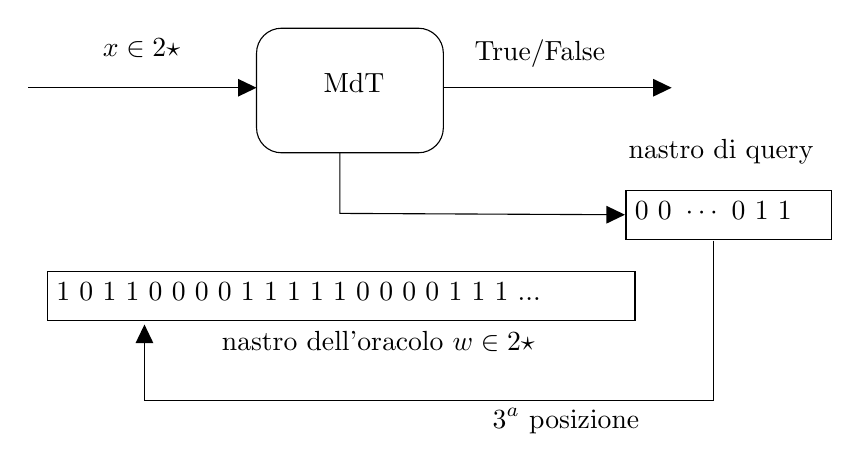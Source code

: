 \begin{tikzpicture}[x=0.75pt,y=0.75pt,yscale=-1,xscale=1]
	\draw (280,152) .. controls (280,145.37) and (285.37,140) .. (292,140) -- (358,140) .. controls (364.63,140) and (370,145.37) .. (370,152) -- (370,188) .. controls (370,194.63) and (364.63,200) .. (358,200) -- (292,200) .. controls (285.37,200) and (280,194.63) .. (280,188) -- cycle ;
	\draw (170,168.67) -- (277,168.67) ;
	\draw [shift={(280,168.67)}, rotate = 180] [fill={rgb, 255:red, 0; green, 0; blue, 0 }  ][line width=0.08]  [draw opacity=0] (8.93,-4.29) -- (0,0) -- (8.93,4.29) -- cycle    ;
	\draw (370,168.67) -- (477,168.67) ;
	\draw [shift={(480,168.67)}, rotate = 180] [fill={rgb, 255:red, 0; green, 0; blue, 0 }  ][line width=0.08]  [draw opacity=0] (8.93,-4.29) -- (0,0) -- (8.93,4.29) -- cycle    ;
	\draw (320.13,199.88) -- (320.13,214.71) -- (320.13,229.21) -- (454.13,229.85) -- (454.5,229.85) ;
	\draw [shift={(457.5,229.85)}, rotate = 180] [fill={rgb, 255:red, 0; green, 0; blue, 0 }  ][line width=0.08]  [draw opacity=0] (8.93,-4.29) -- (0,0) -- (8.93,4.29) -- cycle    ;
	\draw (500,242.31) -- (500,319.25) -- (226,319.25) -- (226,285.75) ;
	\draw [shift={(226,282.75)}, rotate = 90] [fill={rgb, 255:red, 0; green, 0; blue, 0 }  ][line width=0.08]  [draw opacity=0] (8.93,-4.29) -- (0,0) -- (8.93,4.29) -- cycle    ;

	\draw (311,160.67) node [anchor=north west][inner sep=0.75pt]   [align=left] {MdT};
	\draw (204.67,144) node [anchor=north west][inner sep=0.75pt]   [align=left] {$\displaystyle x\in 2\star$};
	\draw (383.83,144.5) node [anchor=north west][inner sep=0.75pt]   [align=left] {True/False};
	\draw (179.33,257) -- (462.33,257) -- (462.33,281) -- (179.33,281) -- cycle  ;
	\draw (182.33,261.4) node [anchor=north west][inner sep=0.75pt]    {$1\ 0\ 1\ 1\ 0\ 0\ 0\ 0\ 1\ 1\ 1\ 1\ 1\ 0\ 0\ 0\ 0\ 1\ 1\ 1\ ...\ $};
	\draw (262,284.83) node [anchor=north west][inner sep=0.75pt]   [align=left] {nastro dell'oracolo $\displaystyle w\in 2\star$};
	\draw (458,218) -- (557,218) -- (557,242) -- (458,242) -- cycle  ;
	\draw (461,222.4) node [anchor=north west][inner sep=0.75pt]    {$0\ 0\ \cdots \ 0\ 1\ 1$};
	\draw (458,192) node [anchor=north west][inner sep=0.75pt]   [align=left] {nastro di query};
	\draw (392.5,322) node [anchor=north west][inner sep=0.75pt]   [align=left] {$\displaystyle 3^{a}$ posizione};
\end{tikzpicture}
